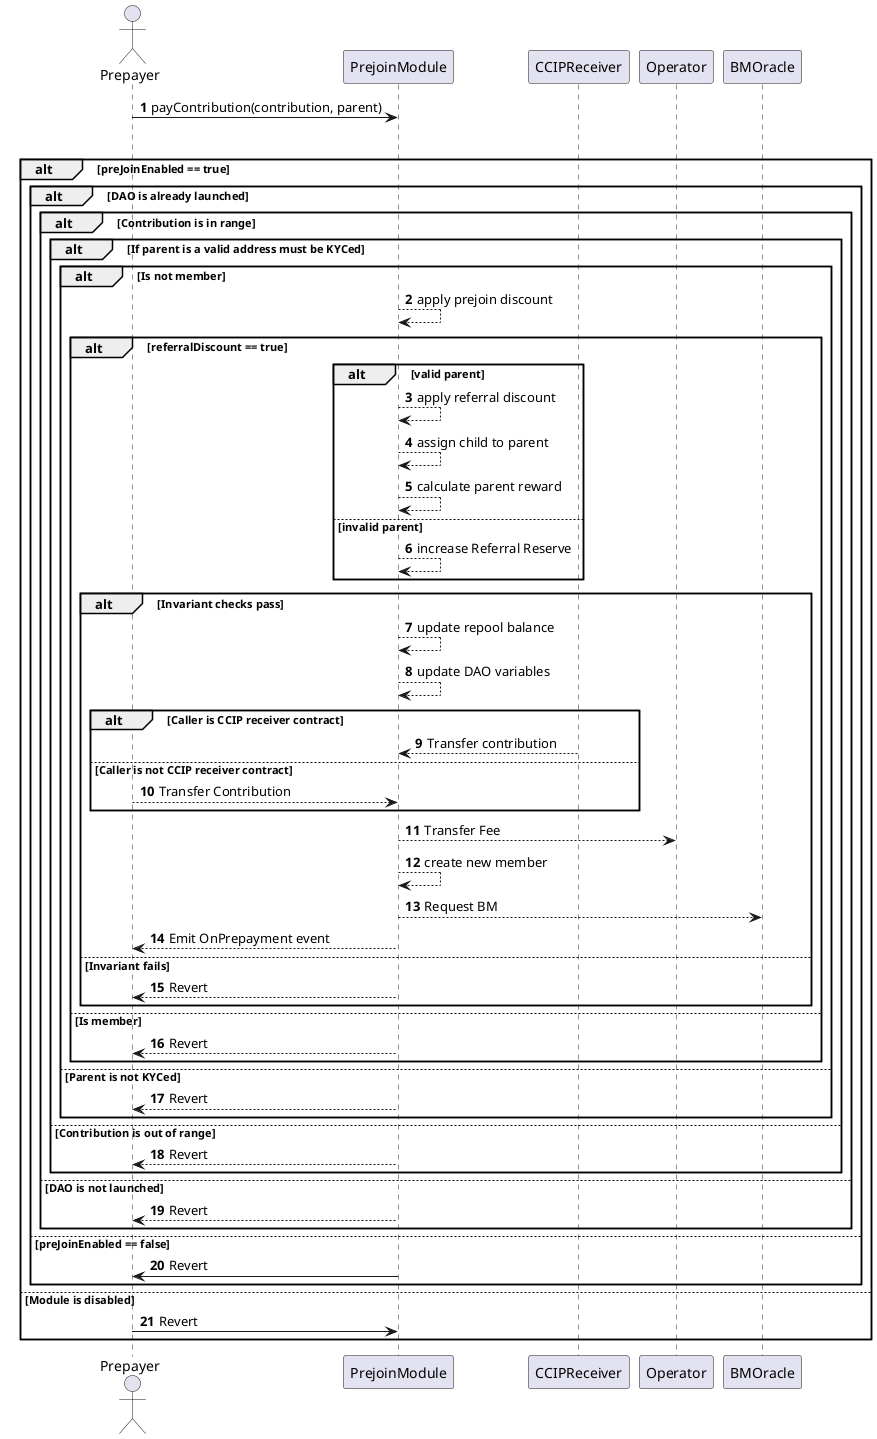@startuml Payments
autonumber

actor Prepayer

Prepayer -> PrejoinModule: payContribution(contribution, parent)

alt Module is enabled
    alt preJoinEnabled == true
        alt DAO is already launched
            alt Contribution is in range
                alt If parent is a valid address must be KYCed
                    alt Is not member

                        PrejoinModule --> PrejoinModule: apply prejoin discount

                        alt referralDiscount == true                
                            alt valid parent
                                PrejoinModule --> PrejoinModule: apply referral discount
                                PrejoinModule --> PrejoinModule: assign child to parent
                                PrejoinModule --> PrejoinModule: calculate parent reward
                            else invalid parent
                                PrejoinModule --> PrejoinModule: increase Referral Reserve
                            end

                        alt Invariant checks pass
                            PrejoinModule --> PrejoinModule: update repool balance
                            PrejoinModule --> PrejoinModule: update DAO variables

                            alt Caller is CCIP receiver contract
                                CCIPReceiver --> PrejoinModule: Transfer contribution
                            else Caller is not CCIP receiver contract
                                Prepayer --> PrejoinModule: Transfer Contribution
                            end

                            PrejoinModule --> Operator: Transfer Fee
                            PrejoinModule --> PrejoinModule: create new member
                            PrejoinModule --> BMOracle: Request BM
                            PrejoinModule --> Prepayer: Emit OnPrepayment event

                        else Invariant fails
                            PrejoinModule --> Prepayer: Revert
                        end

                    else Is member
                        PrejoinModule --> Prepayer: Revert
                    end

                else Parent is not KYCed
                    PrejoinModule --> Prepayer: Revert
                end

            else Contribution is out of range
                PrejoinModule --> Prepayer: Revert
            end

        else DAO is not launched
            PrejoinModule --> Prepayer: Revert
        end

    else preJoinEnabled == false
        PrejoinModule -> Prepayer: Revert
    end

else Module is disabled
    Prepayer -> PrejoinModule: Revert
end

@enduml    
